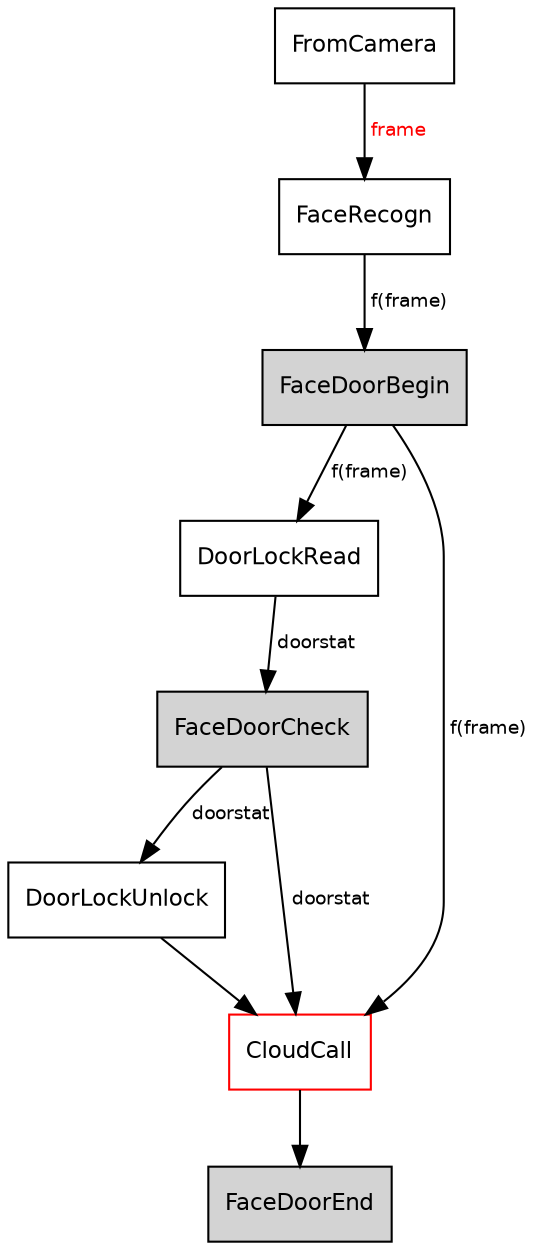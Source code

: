 /*
 * Homepad application graph: FaceDoorApp
 */

digraph {

	graph [fontname = "helvetica"];
	node [fontname = "helvetica" fontsize=11 shape = box];
	edge [fontname = "helvetica" fontsize=9];

	1 [label="FromCamera"];
	2 [label="FaceRecogn"];
	3 [label="FaceDoorBegin" style=filled];
	4 [label="DoorLockRead"];
	5 [label="FaceDoorCheck" style=filled];
	6 [label="DoorLockUnlock"];
	7 [label="CloudCall" color=red];
	8 [label="FaceDoorEnd" style=filled];

	1 -> 2[label = " frame" fontcolor=red];
	2 -> 3[label = " f(frame)"];
	3 -> 4[label = " f(frame)"];
	3 -> 7[label = " f(frame)"];
	4 -> 5[label = " doorstat"];
	5 -> 6[label = " doorstat"];
	5 -> 7[label = " doorstat"];
	6 -> 7[label = ""];
	7 -> 8[label = ""];

}
